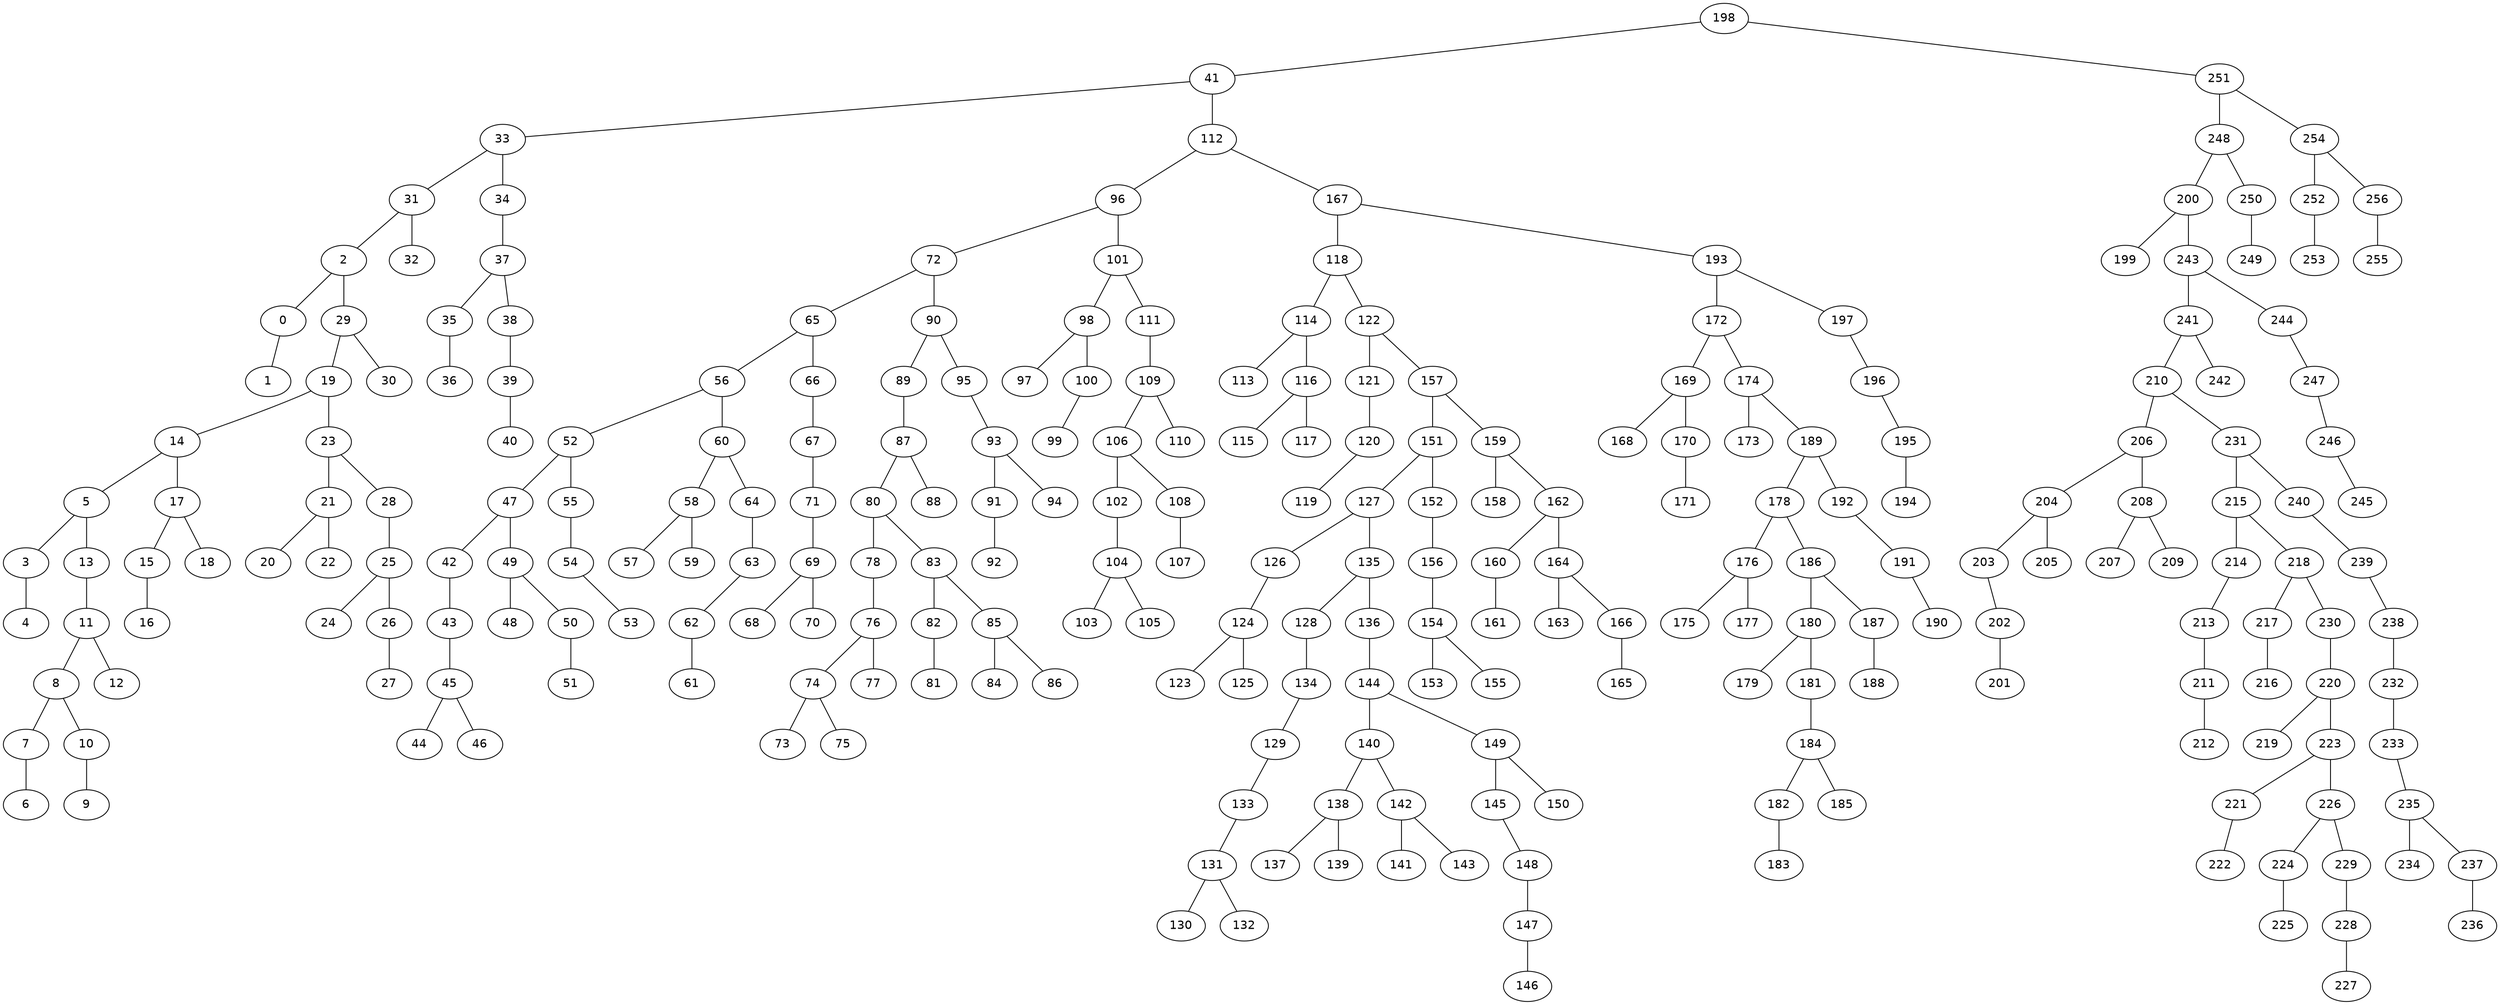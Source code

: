 graph BST {
    node [fontname="Helvetica"];
    198 [label="198"];
    198 -- 41;
    41 [label="41"];
    41 -- 33;
    33 [label="33"];
    33 -- 31;
    31 [label="31"];
    31 -- 2;
    2 [label="2"];
    2 -- 0;
    0 [label="0"];
    0 -- 1;
    1 [label="1"];
    2 -- 29;
    29 [label="29"];
    29 -- 19;
    19 [label="19"];
    19 -- 14;
    14 [label="14"];
    14 -- 5;
    5 [label="5"];
    5 -- 3;
    3 [label="3"];
    3 -- 4;
    4 [label="4"];
    5 -- 13;
    13 [label="13"];
    13 -- 11;
    11 [label="11"];
    11 -- 8;
    8 [label="8"];
    8 -- 7;
    7 [label="7"];
    7 -- 6;
    6 [label="6"];
    8 -- 10;
    10 [label="10"];
    10 -- 9;
    9 [label="9"];
    11 -- 12;
    12 [label="12"];
    14 -- 17;
    17 [label="17"];
    17 -- 15;
    15 [label="15"];
    15 -- 16;
    16 [label="16"];
    17 -- 18;
    18 [label="18"];
    19 -- 23;
    23 [label="23"];
    23 -- 21;
    21 [label="21"];
    21 -- 20;
    20 [label="20"];
    21 -- 22;
    22 [label="22"];
    23 -- 28;
    28 [label="28"];
    28 -- 25;
    25 [label="25"];
    25 -- 24;
    24 [label="24"];
    25 -- 26;
    26 [label="26"];
    26 -- 27;
    27 [label="27"];
    29 -- 30;
    30 [label="30"];
    31 -- 32;
    32 [label="32"];
    33 -- 34;
    34 [label="34"];
    34 -- 37;
    37 [label="37"];
    37 -- 35;
    35 [label="35"];
    35 -- 36;
    36 [label="36"];
    37 -- 38;
    38 [label="38"];
    38 -- 39;
    39 [label="39"];
    39 -- 40;
    40 [label="40"];
    41 -- 112;
    112 [label="112"];
    112 -- 96;
    96 [label="96"];
    96 -- 72;
    72 [label="72"];
    72 -- 65;
    65 [label="65"];
    65 -- 56;
    56 [label="56"];
    56 -- 52;
    52 [label="52"];
    52 -- 47;
    47 [label="47"];
    47 -- 42;
    42 [label="42"];
    42 -- 43;
    43 [label="43"];
    43 -- 45;
    45 [label="45"];
    45 -- 44;
    44 [label="44"];
    45 -- 46;
    46 [label="46"];
    47 -- 49;
    49 [label="49"];
    49 -- 48;
    48 [label="48"];
    49 -- 50;
    50 [label="50"];
    50 -- 51;
    51 [label="51"];
    52 -- 55;
    55 [label="55"];
    55 -- 54;
    54 [label="54"];
    54 -- 53;
    53 [label="53"];
    56 -- 60;
    60 [label="60"];
    60 -- 58;
    58 [label="58"];
    58 -- 57;
    57 [label="57"];
    58 -- 59;
    59 [label="59"];
    60 -- 64;
    64 [label="64"];
    64 -- 63;
    63 [label="63"];
    63 -- 62;
    62 [label="62"];
    62 -- 61;
    61 [label="61"];
    65 -- 66;
    66 [label="66"];
    66 -- 67;
    67 [label="67"];
    67 -- 71;
    71 [label="71"];
    71 -- 69;
    69 [label="69"];
    69 -- 68;
    68 [label="68"];
    69 -- 70;
    70 [label="70"];
    72 -- 90;
    90 [label="90"];
    90 -- 89;
    89 [label="89"];
    89 -- 87;
    87 [label="87"];
    87 -- 80;
    80 [label="80"];
    80 -- 78;
    78 [label="78"];
    78 -- 76;
    76 [label="76"];
    76 -- 74;
    74 [label="74"];
    74 -- 73;
    73 [label="73"];
    74 -- 75;
    75 [label="75"];
    76 -- 77;
    77 [label="77"];
    80 -- 83;
    83 [label="83"];
    83 -- 82;
    82 [label="82"];
    82 -- 81;
    81 [label="81"];
    83 -- 85;
    85 [label="85"];
    85 -- 84;
    84 [label="84"];
    85 -- 86;
    86 [label="86"];
    87 -- 88;
    88 [label="88"];
    90 -- 95;
    95 [label="95"];
    95 -- 93;
    93 [label="93"];
    93 -- 91;
    91 [label="91"];
    91 -- 92;
    92 [label="92"];
    93 -- 94;
    94 [label="94"];
    96 -- 101;
    101 [label="101"];
    101 -- 98;
    98 [label="98"];
    98 -- 97;
    97 [label="97"];
    98 -- 100;
    100 [label="100"];
    100 -- 99;
    99 [label="99"];
    101 -- 111;
    111 [label="111"];
    111 -- 109;
    109 [label="109"];
    109 -- 106;
    106 [label="106"];
    106 -- 102;
    102 [label="102"];
    102 -- 104;
    104 [label="104"];
    104 -- 103;
    103 [label="103"];
    104 -- 105;
    105 [label="105"];
    106 -- 108;
    108 [label="108"];
    108 -- 107;
    107 [label="107"];
    109 -- 110;
    110 [label="110"];
    112 -- 167;
    167 [label="167"];
    167 -- 118;
    118 [label="118"];
    118 -- 114;
    114 [label="114"];
    114 -- 113;
    113 [label="113"];
    114 -- 116;
    116 [label="116"];
    116 -- 115;
    115 [label="115"];
    116 -- 117;
    117 [label="117"];
    118 -- 122;
    122 [label="122"];
    122 -- 121;
    121 [label="121"];
    121 -- 120;
    120 [label="120"];
    120 -- 119;
    119 [label="119"];
    122 -- 157;
    157 [label="157"];
    157 -- 151;
    151 [label="151"];
    151 -- 127;
    127 [label="127"];
    127 -- 126;
    126 [label="126"];
    126 -- 124;
    124 [label="124"];
    124 -- 123;
    123 [label="123"];
    124 -- 125;
    125 [label="125"];
    127 -- 135;
    135 [label="135"];
    135 -- 128;
    128 [label="128"];
    128 -- 134;
    134 [label="134"];
    134 -- 129;
    129 [label="129"];
    129 -- 133;
    133 [label="133"];
    133 -- 131;
    131 [label="131"];
    131 -- 130;
    130 [label="130"];
    131 -- 132;
    132 [label="132"];
    135 -- 136;
    136 [label="136"];
    136 -- 144;
    144 [label="144"];
    144 -- 140;
    140 [label="140"];
    140 -- 138;
    138 [label="138"];
    138 -- 137;
    137 [label="137"];
    138 -- 139;
    139 [label="139"];
    140 -- 142;
    142 [label="142"];
    142 -- 141;
    141 [label="141"];
    142 -- 143;
    143 [label="143"];
    144 -- 149;
    149 [label="149"];
    149 -- 145;
    145 [label="145"];
    145 -- 148;
    148 [label="148"];
    148 -- 147;
    147 [label="147"];
    147 -- 146;
    146 [label="146"];
    149 -- 150;
    150 [label="150"];
    151 -- 152;
    152 [label="152"];
    152 -- 156;
    156 [label="156"];
    156 -- 154;
    154 [label="154"];
    154 -- 153;
    153 [label="153"];
    154 -- 155;
    155 [label="155"];
    157 -- 159;
    159 [label="159"];
    159 -- 158;
    158 [label="158"];
    159 -- 162;
    162 [label="162"];
    162 -- 160;
    160 [label="160"];
    160 -- 161;
    161 [label="161"];
    162 -- 164;
    164 [label="164"];
    164 -- 163;
    163 [label="163"];
    164 -- 166;
    166 [label="166"];
    166 -- 165;
    165 [label="165"];
    167 -- 193;
    193 [label="193"];
    193 -- 172;
    172 [label="172"];
    172 -- 169;
    169 [label="169"];
    169 -- 168;
    168 [label="168"];
    169 -- 170;
    170 [label="170"];
    170 -- 171;
    171 [label="171"];
    172 -- 174;
    174 [label="174"];
    174 -- 173;
    173 [label="173"];
    174 -- 189;
    189 [label="189"];
    189 -- 178;
    178 [label="178"];
    178 -- 176;
    176 [label="176"];
    176 -- 175;
    175 [label="175"];
    176 -- 177;
    177 [label="177"];
    178 -- 186;
    186 [label="186"];
    186 -- 180;
    180 [label="180"];
    180 -- 179;
    179 [label="179"];
    180 -- 181;
    181 [label="181"];
    181 -- 184;
    184 [label="184"];
    184 -- 182;
    182 [label="182"];
    182 -- 183;
    183 [label="183"];
    184 -- 185;
    185 [label="185"];
    186 -- 187;
    187 [label="187"];
    187 -- 188;
    188 [label="188"];
    189 -- 192;
    192 [label="192"];
    192 -- 191;
    191 [label="191"];
    191 -- 190;
    190 [label="190"];
    193 -- 197;
    197 [label="197"];
    197 -- 196;
    196 [label="196"];
    196 -- 195;
    195 [label="195"];
    195 -- 194;
    194 [label="194"];
    198 -- 251;
    251 [label="251"];
    251 -- 248;
    248 [label="248"];
    248 -- 200;
    200 [label="200"];
    200 -- 199;
    199 [label="199"];
    200 -- 243;
    243 [label="243"];
    243 -- 241;
    241 [label="241"];
    241 -- 210;
    210 [label="210"];
    210 -- 206;
    206 [label="206"];
    206 -- 204;
    204 [label="204"];
    204 -- 203;
    203 [label="203"];
    203 -- 202;
    202 [label="202"];
    202 -- 201;
    201 [label="201"];
    204 -- 205;
    205 [label="205"];
    206 -- 208;
    208 [label="208"];
    208 -- 207;
    207 [label="207"];
    208 -- 209;
    209 [label="209"];
    210 -- 231;
    231 [label="231"];
    231 -- 215;
    215 [label="215"];
    215 -- 214;
    214 [label="214"];
    214 -- 213;
    213 [label="213"];
    213 -- 211;
    211 [label="211"];
    211 -- 212;
    212 [label="212"];
    215 -- 218;
    218 [label="218"];
    218 -- 217;
    217 [label="217"];
    217 -- 216;
    216 [label="216"];
    218 -- 230;
    230 [label="230"];
    230 -- 220;
    220 [label="220"];
    220 -- 219;
    219 [label="219"];
    220 -- 223;
    223 [label="223"];
    223 -- 221;
    221 [label="221"];
    221 -- 222;
    222 [label="222"];
    223 -- 226;
    226 [label="226"];
    226 -- 224;
    224 [label="224"];
    224 -- 225;
    225 [label="225"];
    226 -- 229;
    229 [label="229"];
    229 -- 228;
    228 [label="228"];
    228 -- 227;
    227 [label="227"];
    231 -- 240;
    240 [label="240"];
    240 -- 239;
    239 [label="239"];
    239 -- 238;
    238 [label="238"];
    238 -- 232;
    232 [label="232"];
    232 -- 233;
    233 [label="233"];
    233 -- 235;
    235 [label="235"];
    235 -- 234;
    234 [label="234"];
    235 -- 237;
    237 [label="237"];
    237 -- 236;
    236 [label="236"];
    241 -- 242;
    242 [label="242"];
    243 -- 244;
    244 [label="244"];
    244 -- 247;
    247 [label="247"];
    247 -- 246;
    246 [label="246"];
    246 -- 245;
    245 [label="245"];
    248 -- 250;
    250 [label="250"];
    250 -- 249;
    249 [label="249"];
    251 -- 254;
    254 [label="254"];
    254 -- 252;
    252 [label="252"];
    252 -- 253;
    253 [label="253"];
    254 -- 256;
    256 [label="256"];
    256 -- 255;
    255 [label="255"];
}
